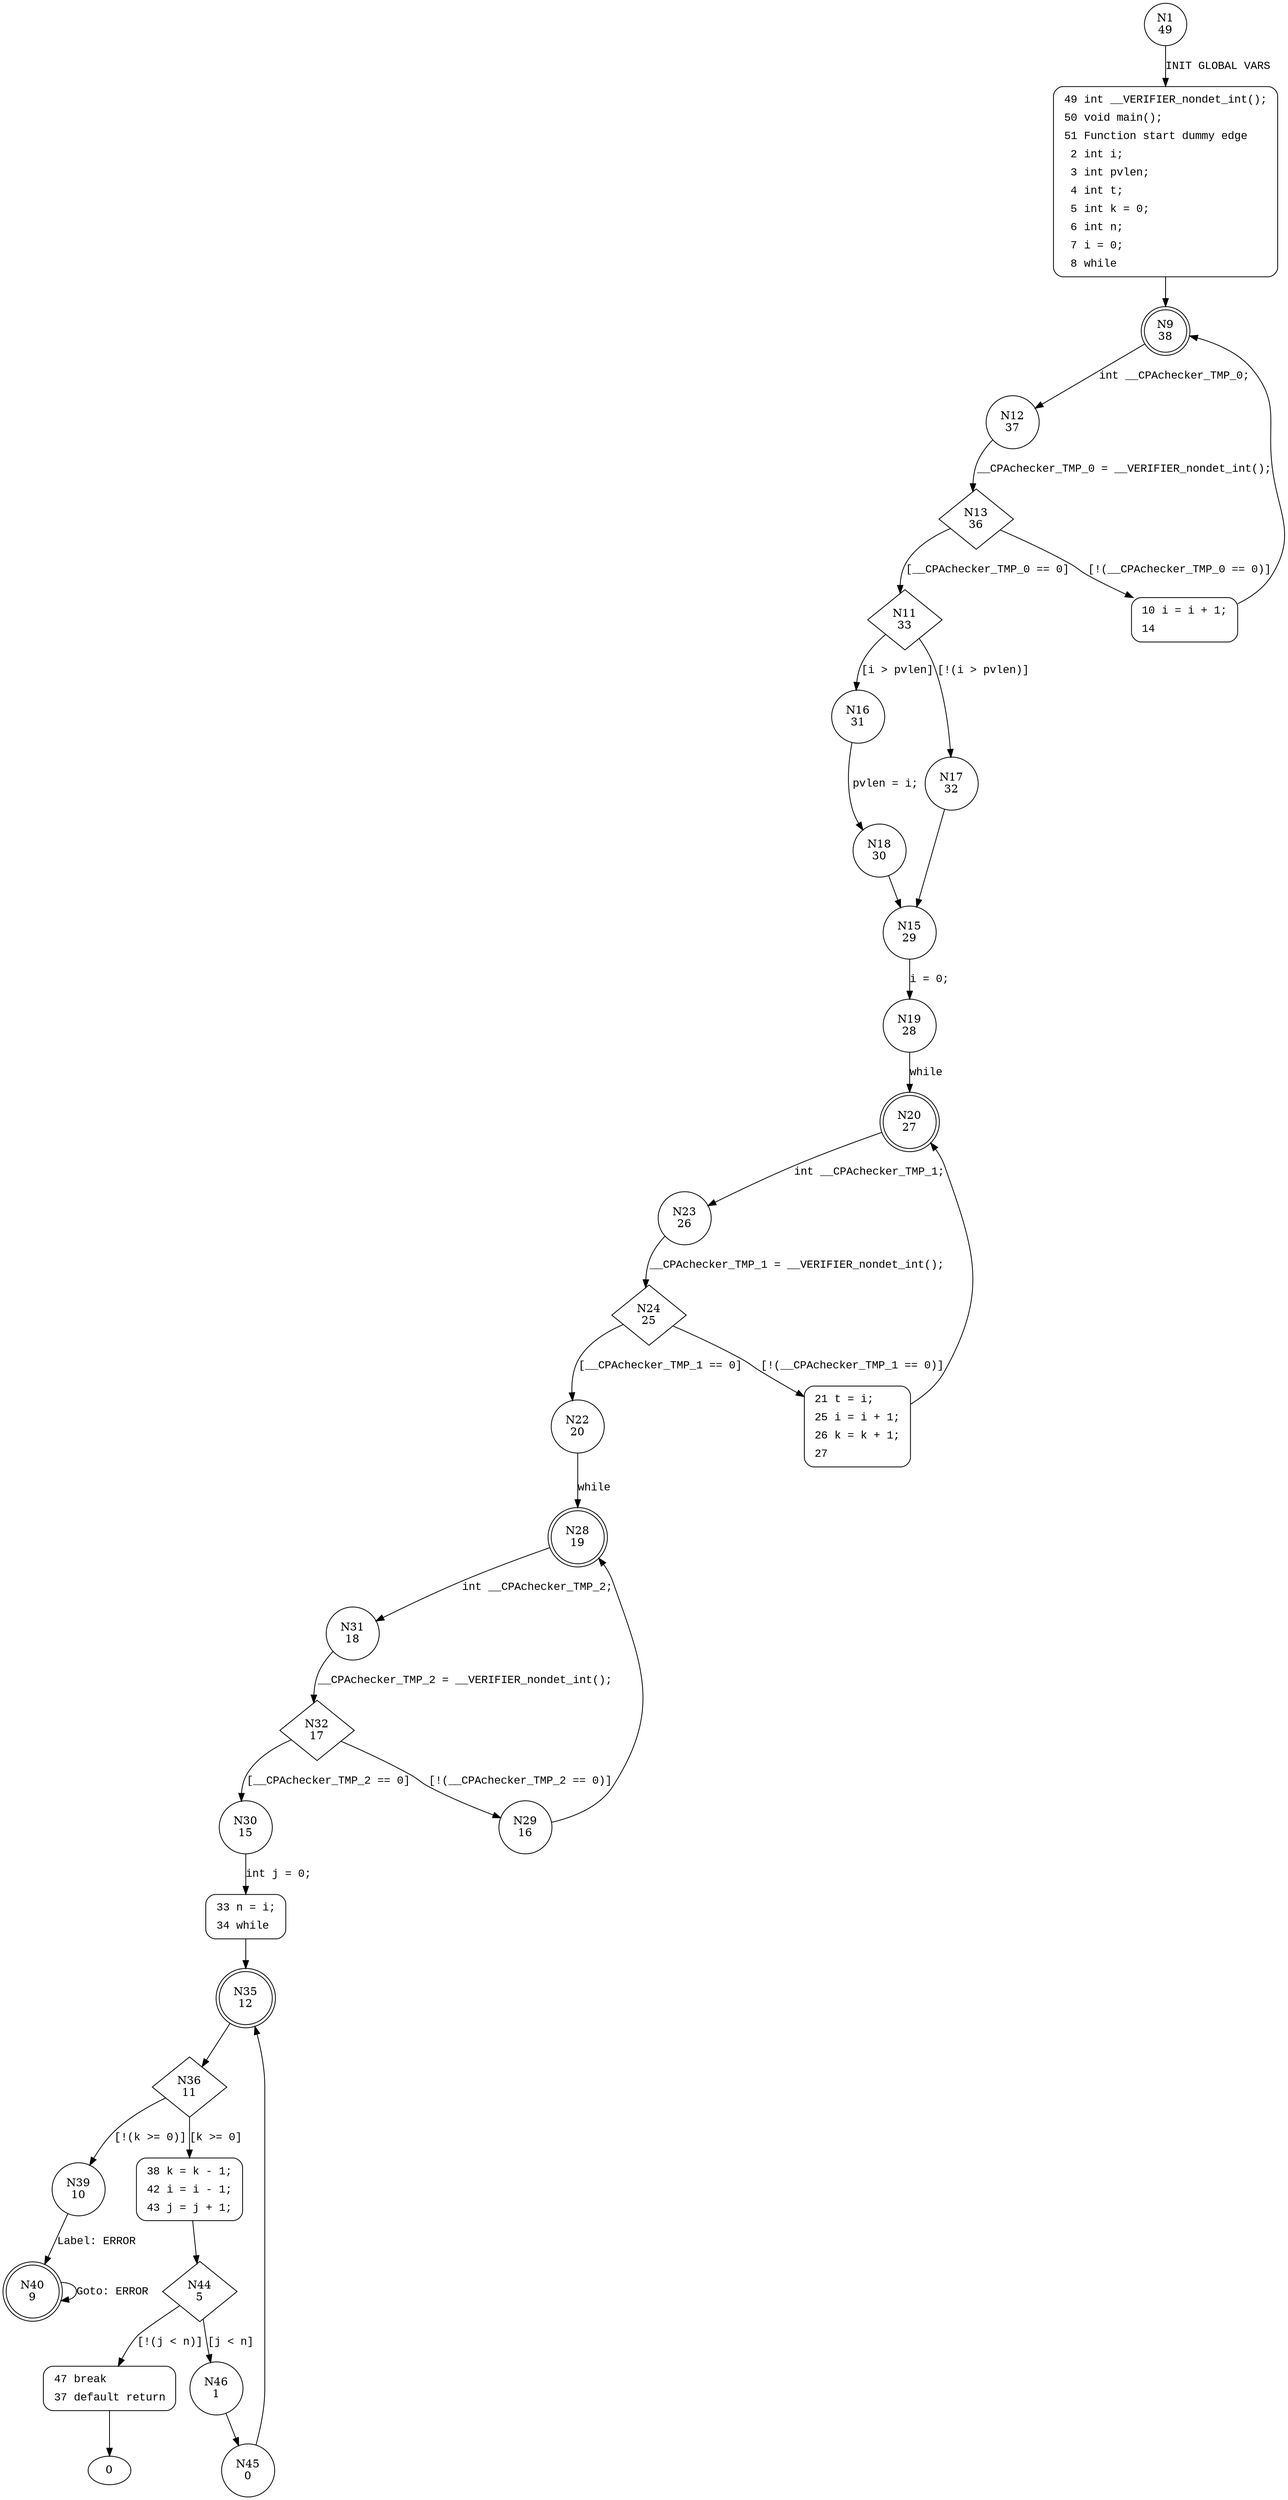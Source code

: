 digraph main {
1 [shape="circle" label="N1\n49"]
49 [shape="circle" label="N49\n48"]
9 [shape="doublecircle" label="N9\n38"]
12 [shape="circle" label="N12\n37"]
13 [shape="diamond" label="N13\n36"]
11 [shape="diamond" label="N11\n33"]
10 [shape="circle" label="N10\n35"]
16 [shape="circle" label="N16\n31"]
17 [shape="circle" label="N17\n32"]
15 [shape="circle" label="N15\n29"]
19 [shape="circle" label="N19\n28"]
20 [shape="doublecircle" label="N20\n27"]
23 [shape="circle" label="N23\n26"]
24 [shape="diamond" label="N24\n25"]
22 [shape="circle" label="N22\n20"]
21 [shape="circle" label="N21\n24"]
28 [shape="doublecircle" label="N28\n19"]
31 [shape="circle" label="N31\n18"]
32 [shape="diamond" label="N32\n17"]
30 [shape="circle" label="N30\n15"]
29 [shape="circle" label="N29\n16"]
33 [shape="circle" label="N33\n14"]
35 [shape="doublecircle" label="N35\n12"]
36 [shape="diamond" label="N36\n11"]
38 [shape="circle" label="N38\n8"]
39 [shape="circle" label="N39\n10"]
40 [shape="doublecircle" label="N40\n9"]
44 [shape="diamond" label="N44\n5"]
46 [shape="circle" label="N46\n1"]
47 [shape="circle" label="N47\n4"]
45 [shape="circle" label="N45\n0"]
18 [shape="circle" label="N18\n30"]
49 [style="filled,bold" penwidth="1" fillcolor="white" fontname="Courier New" shape="Mrecord" label=<<table border="0" cellborder="0" cellpadding="3" bgcolor="white"><tr><td align="right">49</td><td align="left">int __VERIFIER_nondet_int();</td></tr><tr><td align="right">50</td><td align="left">void main();</td></tr><tr><td align="right">51</td><td align="left">Function start dummy edge</td></tr><tr><td align="right">2</td><td align="left">int i;</td></tr><tr><td align="right">3</td><td align="left">int pvlen;</td></tr><tr><td align="right">4</td><td align="left">int t;</td></tr><tr><td align="right">5</td><td align="left">int k = 0;</td></tr><tr><td align="right">6</td><td align="left">int n;</td></tr><tr><td align="right">7</td><td align="left">i = 0;</td></tr><tr><td align="right">8</td><td align="left">while</td></tr></table>>]
49 -> 9[label=""]
10 [style="filled,bold" penwidth="1" fillcolor="white" fontname="Courier New" shape="Mrecord" label=<<table border="0" cellborder="0" cellpadding="3" bgcolor="white"><tr><td align="right">10</td><td align="left">i = i + 1;</td></tr><tr><td align="right">14</td><td align="left"></td></tr></table>>]
10 -> 9[label=""]
21 [style="filled,bold" penwidth="1" fillcolor="white" fontname="Courier New" shape="Mrecord" label=<<table border="0" cellborder="0" cellpadding="3" bgcolor="white"><tr><td align="right">21</td><td align="left">t = i;</td></tr><tr><td align="right">25</td><td align="left">i = i + 1;</td></tr><tr><td align="right">26</td><td align="left">k = k + 1;</td></tr><tr><td align="right">27</td><td align="left"></td></tr></table>>]
21 -> 20[label=""]
33 [style="filled,bold" penwidth="1" fillcolor="white" fontname="Courier New" shape="Mrecord" label=<<table border="0" cellborder="0" cellpadding="3" bgcolor="white"><tr><td align="right">33</td><td align="left">n = i;</td></tr><tr><td align="right">34</td><td align="left">while</td></tr></table>>]
33 -> 35[label=""]
38 [style="filled,bold" penwidth="1" fillcolor="white" fontname="Courier New" shape="Mrecord" label=<<table border="0" cellborder="0" cellpadding="3" bgcolor="white"><tr><td align="right">38</td><td align="left">k = k - 1;</td></tr><tr><td align="right">42</td><td align="left">i = i - 1;</td></tr><tr><td align="right">43</td><td align="left">j = j + 1;</td></tr></table>>]
38 -> 44[label=""]
47 [style="filled,bold" penwidth="1" fillcolor="white" fontname="Courier New" shape="Mrecord" label=<<table border="0" cellborder="0" cellpadding="3" bgcolor="white"><tr><td align="right">47</td><td align="left">break</td></tr><tr><td align="right">37</td><td align="left">default return</td></tr></table>>]
47 -> 0[label=""]
1 -> 49 [label="INIT GLOBAL VARS" fontname="Courier New"]
9 -> 12 [label="int __CPAchecker_TMP_0;" fontname="Courier New"]
13 -> 11 [label="[__CPAchecker_TMP_0 == 0]" fontname="Courier New"]
13 -> 10 [label="[!(__CPAchecker_TMP_0 == 0)]" fontname="Courier New"]
11 -> 16 [label="[i > pvlen]" fontname="Courier New"]
11 -> 17 [label="[!(i > pvlen)]" fontname="Courier New"]
15 -> 19 [label="i = 0;" fontname="Courier New"]
20 -> 23 [label="int __CPAchecker_TMP_1;" fontname="Courier New"]
24 -> 22 [label="[__CPAchecker_TMP_1 == 0]" fontname="Courier New"]
24 -> 21 [label="[!(__CPAchecker_TMP_1 == 0)]" fontname="Courier New"]
22 -> 28 [label="while" fontname="Courier New"]
28 -> 31 [label="int __CPAchecker_TMP_2;" fontname="Courier New"]
32 -> 30 [label="[__CPAchecker_TMP_2 == 0]" fontname="Courier New"]
32 -> 29 [label="[!(__CPAchecker_TMP_2 == 0)]" fontname="Courier New"]
30 -> 33 [label="int j = 0;" fontname="Courier New"]
35 -> 36 [label="" fontname="Courier New"]
36 -> 38 [label="[k >= 0]" fontname="Courier New"]
36 -> 39 [label="[!(k >= 0)]" fontname="Courier New"]
40 -> 40 [label="Goto: ERROR" fontname="Courier New"]
44 -> 46 [label="[j < n]" fontname="Courier New"]
44 -> 47 [label="[!(j < n)]" fontname="Courier New"]
46 -> 45 [label="" fontname="Courier New"]
16 -> 18 [label="pvlen = i;" fontname="Courier New"]
12 -> 13 [label="__CPAchecker_TMP_0 = __VERIFIER_nondet_int();" fontname="Courier New"]
17 -> 15 [label="" fontname="Courier New"]
19 -> 20 [label="while" fontname="Courier New"]
23 -> 24 [label="__CPAchecker_TMP_1 = __VERIFIER_nondet_int();" fontname="Courier New"]
31 -> 32 [label="__CPAchecker_TMP_2 = __VERIFIER_nondet_int();" fontname="Courier New"]
29 -> 28 [label="" fontname="Courier New"]
39 -> 40 [label="Label: ERROR" fontname="Courier New"]
45 -> 35 [label="" fontname="Courier New"]
18 -> 15 [label="" fontname="Courier New"]
}